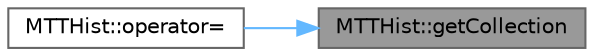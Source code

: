 digraph "MTTHist::getCollection"
{
 // LATEX_PDF_SIZE
  bgcolor="transparent";
  edge [fontname=Helvetica,fontsize=10,labelfontname=Helvetica,labelfontsize=10];
  node [fontname=Helvetica,fontsize=10,shape=box,height=0.2,width=0.4];
  rankdir="RL";
  Node1 [id="Node000001",label="MTTHist::getCollection",height=0.2,width=0.4,color="gray40", fillcolor="grey60", style="filled", fontcolor="black",tooltip=" "];
  Node1 -> Node2 [id="edge1_Node000001_Node000002",dir="back",color="steelblue1",style="solid",tooltip=" "];
  Node2 [id="Node000002",label="MTTHist::operator=",height=0.2,width=0.4,color="grey40", fillcolor="white", style="filled",URL="$class_m_t_t_hist.html#af3e681068fc940b99e0c382390193186",tooltip=" "];
}
